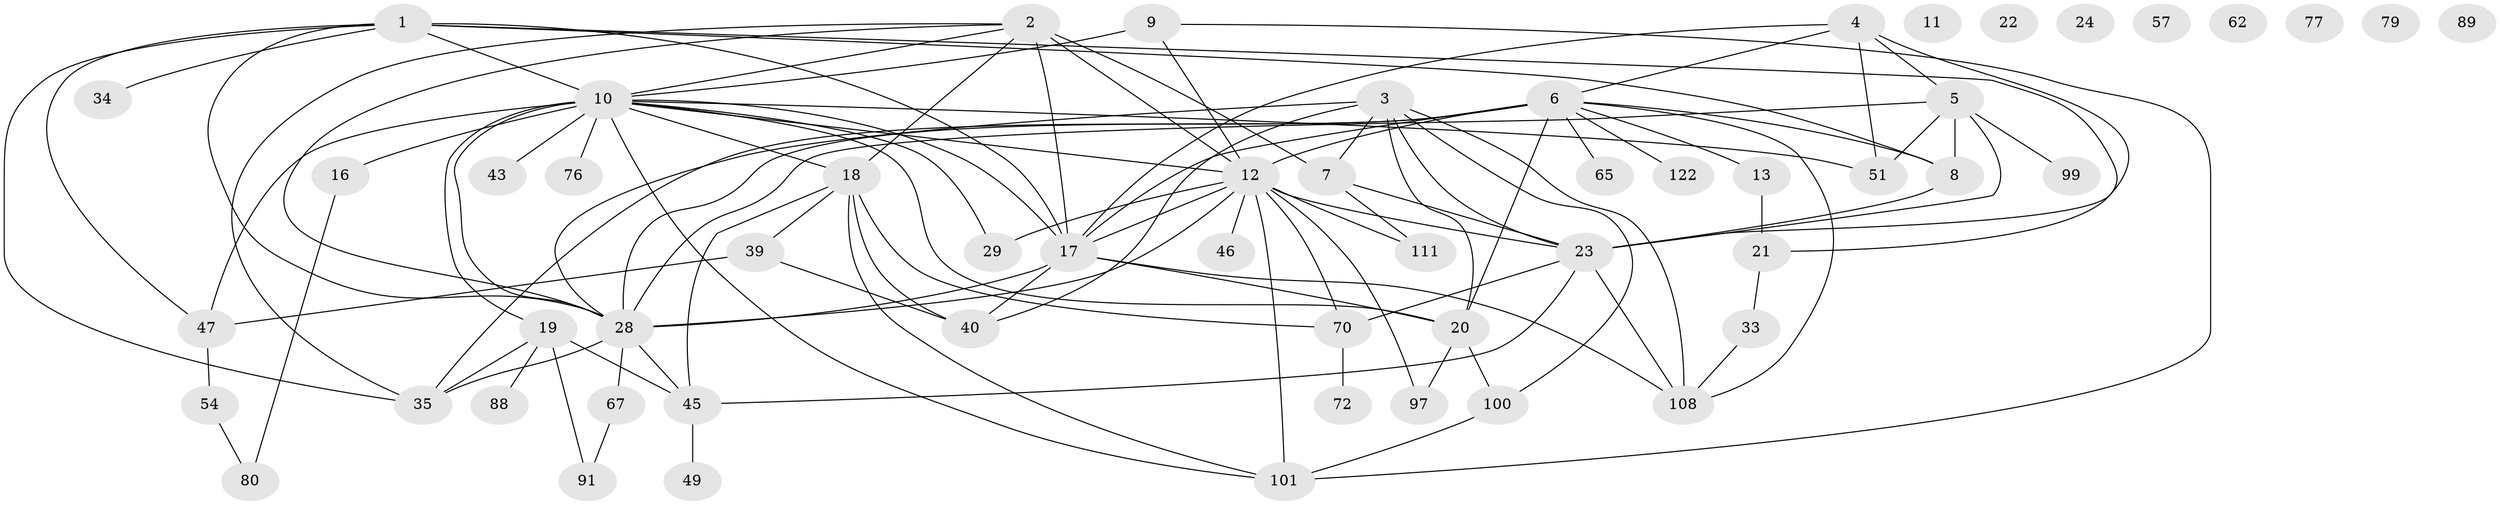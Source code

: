 // original degree distribution, {3: 0.29365079365079366, 4: 0.16666666666666666, 2: 0.1746031746031746, 1: 0.15873015873015872, 5: 0.1111111111111111, 0: 0.047619047619047616, 7: 0.023809523809523808, 6: 0.015873015873015872, 8: 0.007936507936507936}
// Generated by graph-tools (version 1.1) at 2025/16/03/04/25 18:16:25]
// undirected, 56 vertices, 103 edges
graph export_dot {
graph [start="1"]
  node [color=gray90,style=filled];
  1 [super="+85+31"];
  2 [super="+63+92"];
  3 [super="+30"];
  4 [super="+14"];
  5 [super="+36"];
  6 [super="+15+55"];
  7 [super="+94+59"];
  8 [super="+25+95"];
  9;
  10 [super="+37+38+64"];
  11 [super="+81"];
  12 [super="+102+68+58+82"];
  13 [super="+90"];
  16 [super="+27"];
  17 [super="+26+110"];
  18 [super="+56"];
  19 [super="+83+52"];
  20 [super="+60"];
  21 [super="+86"];
  22;
  23 [super="+61+74"];
  24;
  28 [super="+32+115"];
  29 [super="+48"];
  33 [super="+113"];
  34;
  35 [super="+42"];
  39 [super="+71"];
  40 [super="+66+87"];
  43 [super="+73"];
  45 [super="+96+123"];
  46;
  47 [super="+121"];
  49 [super="+106"];
  51;
  54;
  57;
  62;
  65;
  67;
  70 [super="+75"];
  72 [super="+112"];
  76;
  77;
  79;
  80 [super="+114"];
  88;
  89 [super="+103"];
  91 [super="+98"];
  97;
  99;
  100 [super="+118"];
  101 [super="+104"];
  108 [super="+126"];
  111;
  122;
  1 -- 28;
  1 -- 10;
  1 -- 21;
  1 -- 17;
  1 -- 34;
  1 -- 35;
  1 -- 8;
  1 -- 47;
  2 -- 28;
  2 -- 17;
  2 -- 7 [weight=2];
  2 -- 35;
  2 -- 18;
  2 -- 10;
  2 -- 12;
  3 -- 100;
  3 -- 20;
  3 -- 23;
  3 -- 108;
  3 -- 7;
  3 -- 28;
  3 -- 40;
  4 -- 51;
  4 -- 23;
  4 -- 5;
  4 -- 6;
  4 -- 17;
  5 -- 8;
  5 -- 99;
  5 -- 51;
  5 -- 28;
  5 -- 23;
  6 -- 108;
  6 -- 65;
  6 -- 35 [weight=2];
  6 -- 20;
  6 -- 122;
  6 -- 28;
  6 -- 12;
  6 -- 17;
  6 -- 8;
  6 -- 13;
  7 -- 111;
  7 -- 23;
  8 -- 23;
  9 -- 10;
  9 -- 12;
  9 -- 101;
  10 -- 12 [weight=3];
  10 -- 76;
  10 -- 16 [weight=2];
  10 -- 17;
  10 -- 18;
  10 -- 19;
  10 -- 20;
  10 -- 28 [weight=4];
  10 -- 51;
  10 -- 101;
  10 -- 43;
  10 -- 29;
  10 -- 47;
  12 -- 97;
  12 -- 17;
  12 -- 101 [weight=2];
  12 -- 111;
  12 -- 28 [weight=2];
  12 -- 70 [weight=2];
  12 -- 23;
  12 -- 29;
  12 -- 46;
  13 -- 21;
  16 -- 80;
  17 -- 20;
  17 -- 108;
  17 -- 40;
  17 -- 28;
  18 -- 70;
  18 -- 39;
  18 -- 40;
  18 -- 45;
  18 -- 101;
  19 -- 35;
  19 -- 45;
  19 -- 91;
  19 -- 88;
  20 -- 97;
  20 -- 100;
  21 -- 33;
  23 -- 45;
  23 -- 70;
  23 -- 108;
  28 -- 35;
  28 -- 67;
  28 -- 45;
  33 -- 108;
  39 -- 47;
  39 -- 40;
  45 -- 49;
  47 -- 54;
  54 -- 80;
  67 -- 91;
  70 -- 72;
  100 -- 101;
}
